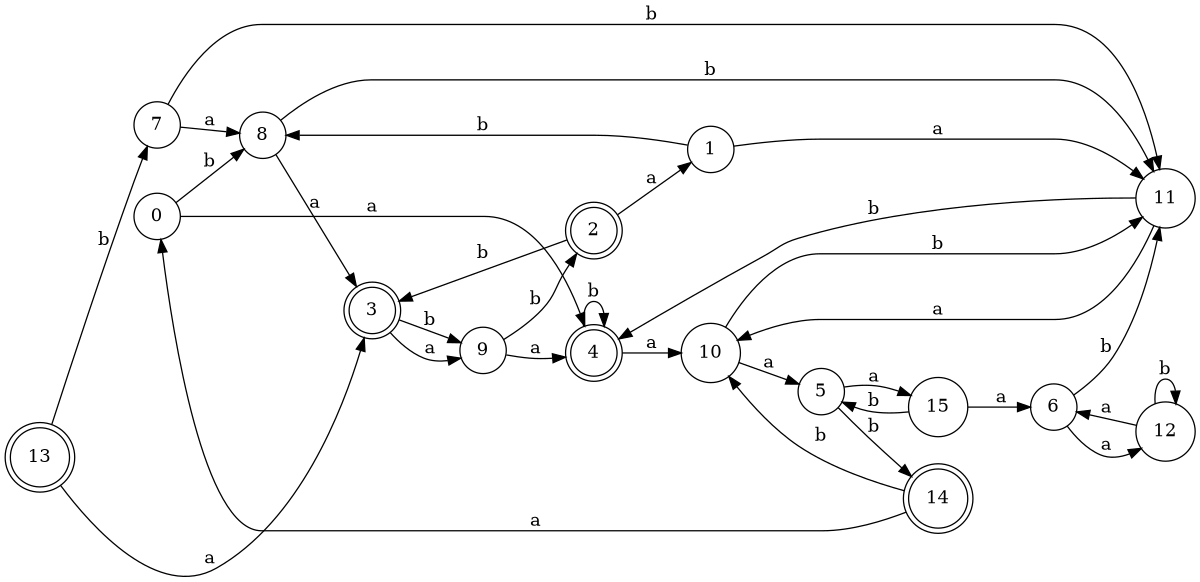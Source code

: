 digraph n13_2 {
__start0 [label="" shape="none"];

rankdir=LR;
size="8,5";

s0 [style="filled", color="black", fillcolor="white" shape="circle", label="0"];
s1 [style="filled", color="black", fillcolor="white" shape="circle", label="1"];
s2 [style="rounded,filled", color="black", fillcolor="white" shape="doublecircle", label="2"];
s3 [style="rounded,filled", color="black", fillcolor="white" shape="doublecircle", label="3"];
s4 [style="rounded,filled", color="black", fillcolor="white" shape="doublecircle", label="4"];
s5 [style="filled", color="black", fillcolor="white" shape="circle", label="5"];
s6 [style="filled", color="black", fillcolor="white" shape="circle", label="6"];
s7 [style="filled", color="black", fillcolor="white" shape="circle", label="7"];
s8 [style="filled", color="black", fillcolor="white" shape="circle", label="8"];
s9 [style="filled", color="black", fillcolor="white" shape="circle", label="9"];
s10 [style="filled", color="black", fillcolor="white" shape="circle", label="10"];
s11 [style="filled", color="black", fillcolor="white" shape="circle", label="11"];
s12 [style="filled", color="black", fillcolor="white" shape="circle", label="12"];
s13 [style="rounded,filled", color="black", fillcolor="white" shape="doublecircle", label="13"];
s14 [style="rounded,filled", color="black", fillcolor="white" shape="doublecircle", label="14"];
s15 [style="filled", color="black", fillcolor="white" shape="circle", label="15"];
s0 -> s4 [label="a"];
s0 -> s8 [label="b"];
s1 -> s11 [label="a"];
s1 -> s8 [label="b"];
s2 -> s1 [label="a"];
s2 -> s3 [label="b"];
s3 -> s9 [label="a"];
s3 -> s9 [label="b"];
s4 -> s10 [label="a"];
s4 -> s4 [label="b"];
s5 -> s15 [label="a"];
s5 -> s14 [label="b"];
s6 -> s12 [label="a"];
s6 -> s11 [label="b"];
s7 -> s8 [label="a"];
s7 -> s11 [label="b"];
s8 -> s3 [label="a"];
s8 -> s11 [label="b"];
s9 -> s4 [label="a"];
s9 -> s2 [label="b"];
s10 -> s5 [label="a"];
s10 -> s11 [label="b"];
s11 -> s10 [label="a"];
s11 -> s4 [label="b"];
s12 -> s6 [label="a"];
s12 -> s12 [label="b"];
s13 -> s3 [label="a"];
s13 -> s7 [label="b"];
s14 -> s0 [label="a"];
s14 -> s10 [label="b"];
s15 -> s6 [label="a"];
s15 -> s5 [label="b"];

}